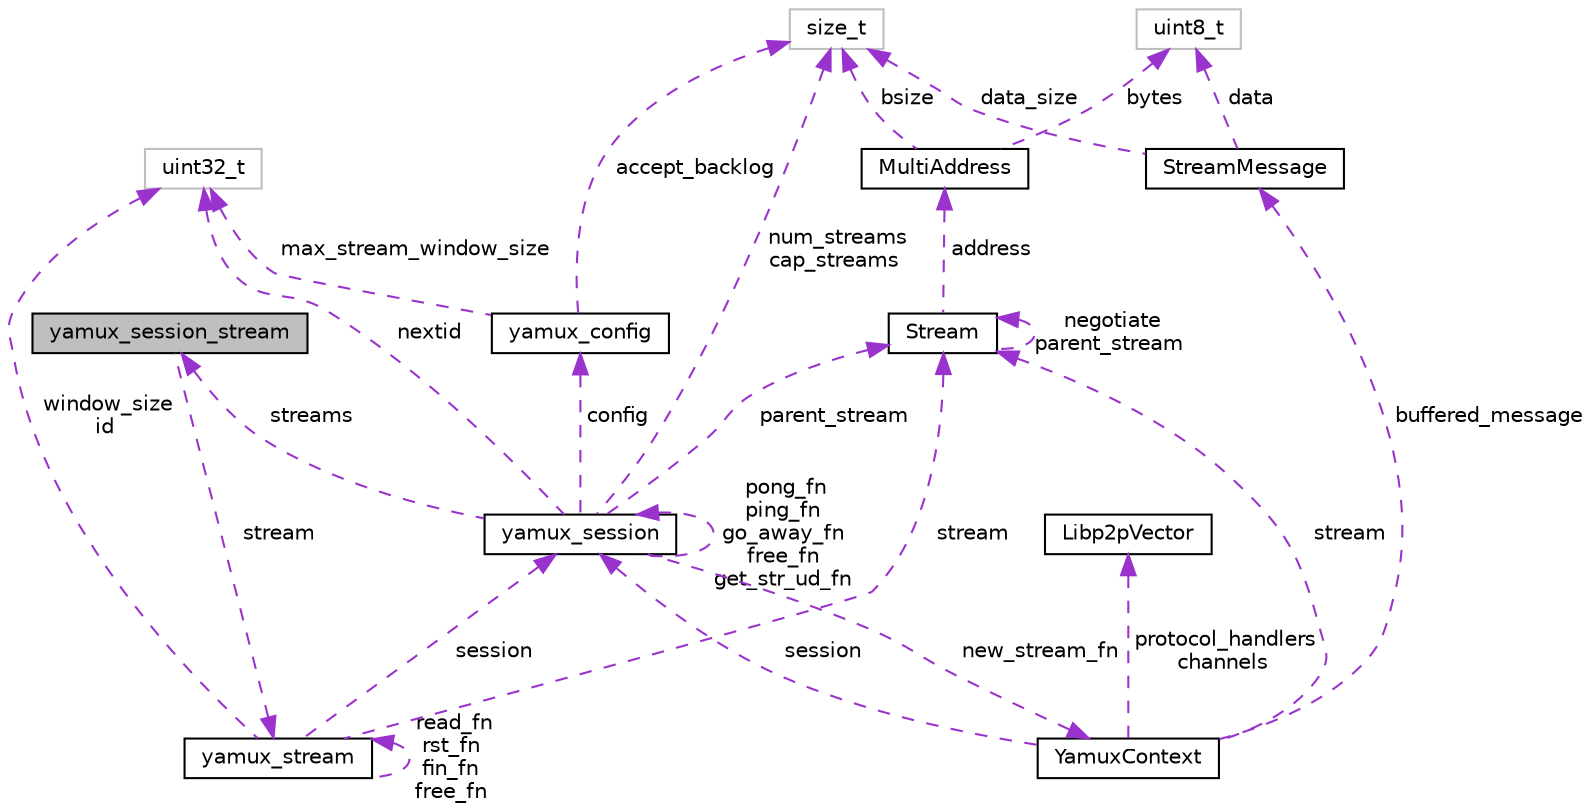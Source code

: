 digraph "yamux_session_stream"
{
  edge [fontname="Helvetica",fontsize="10",labelfontname="Helvetica",labelfontsize="10"];
  node [fontname="Helvetica",fontsize="10",shape=record];
  Node1 [label="yamux_session_stream",height=0.2,width=0.4,color="black", fillcolor="grey75", style="filled", fontcolor="black"];
  Node2 -> Node1 [dir="back",color="darkorchid3",fontsize="10",style="dashed",label=" stream" ,fontname="Helvetica"];
  Node2 [label="yamux_stream",height=0.2,width=0.4,color="black", fillcolor="white", style="filled",URL="$structyamux__stream.html"];
  Node3 -> Node2 [dir="back",color="darkorchid3",fontsize="10",style="dashed",label=" window_size\nid" ,fontname="Helvetica"];
  Node3 [label="uint32_t",height=0.2,width=0.4,color="grey75", fillcolor="white", style="filled"];
  Node4 -> Node2 [dir="back",color="darkorchid3",fontsize="10",style="dashed",label=" session" ,fontname="Helvetica"];
  Node4 [label="yamux_session",height=0.2,width=0.4,color="black", fillcolor="white", style="filled",URL="$structyamux__session.html"];
  Node3 -> Node4 [dir="back",color="darkorchid3",fontsize="10",style="dashed",label=" nextid" ,fontname="Helvetica"];
  Node5 -> Node4 [dir="back",color="darkorchid3",fontsize="10",style="dashed",label=" new_stream_fn" ,fontname="Helvetica"];
  Node5 [label="YamuxContext",height=0.2,width=0.4,color="black", fillcolor="white", style="filled",URL="$struct_yamux_context.html"];
  Node6 -> Node5 [dir="back",color="darkorchid3",fontsize="10",style="dashed",label=" protocol_handlers\nchannels" ,fontname="Helvetica"];
  Node6 [label="Libp2pVector",height=0.2,width=0.4,color="black", fillcolor="white", style="filled",URL="$struct_libp2p_vector.html"];
  Node4 -> Node5 [dir="back",color="darkorchid3",fontsize="10",style="dashed",label=" session" ,fontname="Helvetica"];
  Node7 -> Node5 [dir="back",color="darkorchid3",fontsize="10",style="dashed",label=" buffered_message" ,fontname="Helvetica"];
  Node7 [label="StreamMessage",height=0.2,width=0.4,color="black", fillcolor="white", style="filled",URL="$struct_stream_message.html"];
  Node8 -> Node7 [dir="back",color="darkorchid3",fontsize="10",style="dashed",label=" data" ,fontname="Helvetica"];
  Node8 [label="uint8_t",height=0.2,width=0.4,color="grey75", fillcolor="white", style="filled"];
  Node9 -> Node7 [dir="back",color="darkorchid3",fontsize="10",style="dashed",label=" data_size" ,fontname="Helvetica"];
  Node9 [label="size_t",height=0.2,width=0.4,color="grey75", fillcolor="white", style="filled"];
  Node10 -> Node5 [dir="back",color="darkorchid3",fontsize="10",style="dashed",label=" stream" ,fontname="Helvetica"];
  Node10 [label="Stream",height=0.2,width=0.4,color="black", fillcolor="white", style="filled",URL="$struct_stream.html"];
  Node11 -> Node10 [dir="back",color="darkorchid3",fontsize="10",style="dashed",label=" address" ,fontname="Helvetica"];
  Node11 [label="MultiAddress",height=0.2,width=0.4,color="black", fillcolor="white", style="filled",URL="$struct_multi_address.html"];
  Node8 -> Node11 [dir="back",color="darkorchid3",fontsize="10",style="dashed",label=" bytes" ,fontname="Helvetica"];
  Node9 -> Node11 [dir="back",color="darkorchid3",fontsize="10",style="dashed",label=" bsize" ,fontname="Helvetica"];
  Node10 -> Node10 [dir="back",color="darkorchid3",fontsize="10",style="dashed",label=" negotiate\nparent_stream" ,fontname="Helvetica"];
  Node4 -> Node4 [dir="back",color="darkorchid3",fontsize="10",style="dashed",label=" pong_fn\nping_fn\ngo_away_fn\nfree_fn\nget_str_ud_fn" ,fontname="Helvetica"];
  Node1 -> Node4 [dir="back",color="darkorchid3",fontsize="10",style="dashed",label=" streams" ,fontname="Helvetica"];
  Node9 -> Node4 [dir="back",color="darkorchid3",fontsize="10",style="dashed",label=" num_streams\ncap_streams" ,fontname="Helvetica"];
  Node10 -> Node4 [dir="back",color="darkorchid3",fontsize="10",style="dashed",label=" parent_stream" ,fontname="Helvetica"];
  Node12 -> Node4 [dir="back",color="darkorchid3",fontsize="10",style="dashed",label=" config" ,fontname="Helvetica"];
  Node12 [label="yamux_config",height=0.2,width=0.4,color="black", fillcolor="white", style="filled",URL="$structyamux__config.html"];
  Node3 -> Node12 [dir="back",color="darkorchid3",fontsize="10",style="dashed",label=" max_stream_window_size" ,fontname="Helvetica"];
  Node9 -> Node12 [dir="back",color="darkorchid3",fontsize="10",style="dashed",label=" accept_backlog" ,fontname="Helvetica"];
  Node10 -> Node2 [dir="back",color="darkorchid3",fontsize="10",style="dashed",label=" stream" ,fontname="Helvetica"];
  Node2 -> Node2 [dir="back",color="darkorchid3",fontsize="10",style="dashed",label=" read_fn\nrst_fn\nfin_fn\nfree_fn" ,fontname="Helvetica"];
}

